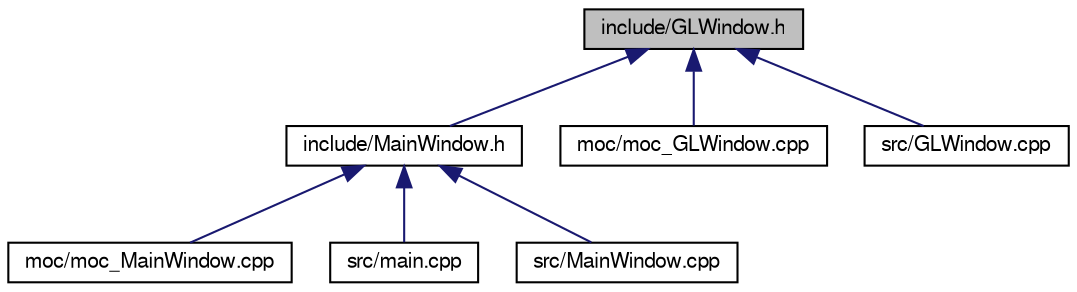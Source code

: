digraph "include/GLWindow.h"
{
  edge [fontname="FreeSans",fontsize="10",labelfontname="FreeSans",labelfontsize="10"];
  node [fontname="FreeSans",fontsize="10",shape=record];
  Node1 [label="include/GLWindow.h",height=0.2,width=0.4,color="black", fillcolor="grey75", style="filled", fontcolor="black"];
  Node1 -> Node2 [dir="back",color="midnightblue",fontsize="10",style="solid",fontname="FreeSans"];
  Node2 [label="include/MainWindow.h",height=0.2,width=0.4,color="black", fillcolor="white", style="filled",URL="$MainWindow_8h.html",tooltip="The main class for our UI window. "];
  Node2 -> Node3 [dir="back",color="midnightblue",fontsize="10",style="solid",fontname="FreeSans"];
  Node3 [label="moc/moc_MainWindow.cpp",height=0.2,width=0.4,color="black", fillcolor="white", style="filled",URL="$moc__MainWindow_8cpp.html"];
  Node2 -> Node4 [dir="back",color="midnightblue",fontsize="10",style="solid",fontname="FreeSans"];
  Node4 [label="src/main.cpp",height=0.2,width=0.4,color="black", fillcolor="white", style="filled",URL="$main_8cpp.html",tooltip="construct the new MainWindow and pass control to it "];
  Node2 -> Node5 [dir="back",color="midnightblue",fontsize="10",style="solid",fontname="FreeSans"];
  Node5 [label="src/MainWindow.cpp",height=0.2,width=0.4,color="black", fillcolor="white", style="filled",URL="$MainWindow_8cpp.html",tooltip="basic implementation file for the MainWindow class "];
  Node1 -> Node6 [dir="back",color="midnightblue",fontsize="10",style="solid",fontname="FreeSans"];
  Node6 [label="moc/moc_GLWindow.cpp",height=0.2,width=0.4,color="black", fillcolor="white", style="filled",URL="$moc__GLWindow_8cpp.html"];
  Node1 -> Node7 [dir="back",color="midnightblue",fontsize="10",style="solid",fontname="FreeSans"];
  Node7 [label="src/GLWindow.cpp",height=0.2,width=0.4,color="black", fillcolor="white", style="filled",URL="$GLWindow_8cpp.html",tooltip="basic implementation file for the GLWindow class "];
}
